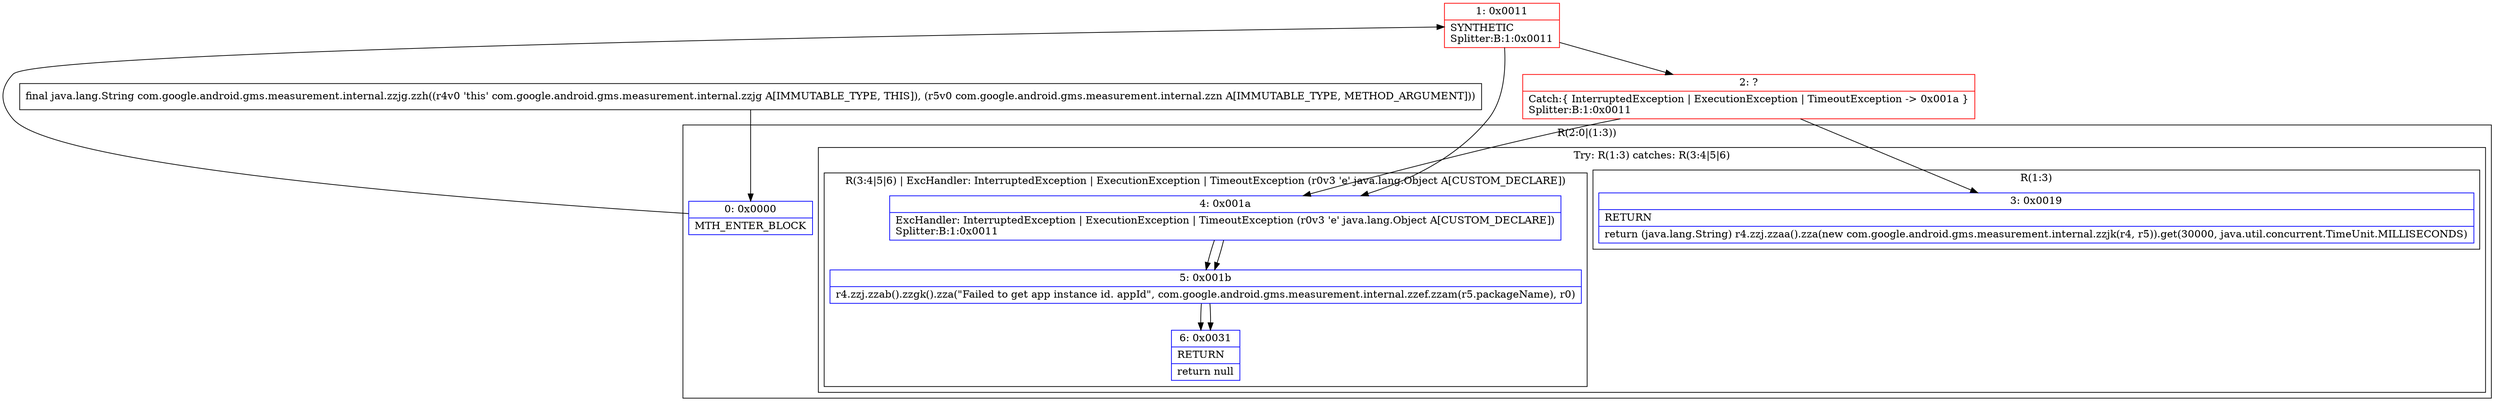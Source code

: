 digraph "CFG forcom.google.android.gms.measurement.internal.zzjg.zzh(Lcom\/google\/android\/gms\/measurement\/internal\/zzn;)Ljava\/lang\/String;" {
subgraph cluster_Region_864205051 {
label = "R(2:0|(1:3))";
node [shape=record,color=blue];
Node_0 [shape=record,label="{0\:\ 0x0000|MTH_ENTER_BLOCK\l}"];
subgraph cluster_TryCatchRegion_1092522344 {
label = "Try: R(1:3) catches: R(3:4|5|6)";
node [shape=record,color=blue];
subgraph cluster_Region_37465317 {
label = "R(1:3)";
node [shape=record,color=blue];
Node_3 [shape=record,label="{3\:\ 0x0019|RETURN\l|return (java.lang.String) r4.zzj.zzaa().zza(new com.google.android.gms.measurement.internal.zzjk(r4, r5)).get(30000, java.util.concurrent.TimeUnit.MILLISECONDS)\l}"];
}
subgraph cluster_Region_120927692 {
label = "R(3:4|5|6) | ExcHandler: InterruptedException \| ExecutionException \| TimeoutException (r0v3 'e' java.lang.Object A[CUSTOM_DECLARE])\l";
node [shape=record,color=blue];
Node_4 [shape=record,label="{4\:\ 0x001a|ExcHandler: InterruptedException \| ExecutionException \| TimeoutException (r0v3 'e' java.lang.Object A[CUSTOM_DECLARE])\lSplitter:B:1:0x0011\l}"];
Node_5 [shape=record,label="{5\:\ 0x001b|r4.zzj.zzab().zzgk().zza(\"Failed to get app instance id. appId\", com.google.android.gms.measurement.internal.zzef.zzam(r5.packageName), r0)\l}"];
Node_6 [shape=record,label="{6\:\ 0x0031|RETURN\l|return null\l}"];
}
}
}
subgraph cluster_Region_120927692 {
label = "R(3:4|5|6) | ExcHandler: InterruptedException \| ExecutionException \| TimeoutException (r0v3 'e' java.lang.Object A[CUSTOM_DECLARE])\l";
node [shape=record,color=blue];
Node_4 [shape=record,label="{4\:\ 0x001a|ExcHandler: InterruptedException \| ExecutionException \| TimeoutException (r0v3 'e' java.lang.Object A[CUSTOM_DECLARE])\lSplitter:B:1:0x0011\l}"];
Node_5 [shape=record,label="{5\:\ 0x001b|r4.zzj.zzab().zzgk().zza(\"Failed to get app instance id. appId\", com.google.android.gms.measurement.internal.zzef.zzam(r5.packageName), r0)\l}"];
Node_6 [shape=record,label="{6\:\ 0x0031|RETURN\l|return null\l}"];
}
Node_1 [shape=record,color=red,label="{1\:\ 0x0011|SYNTHETIC\lSplitter:B:1:0x0011\l}"];
Node_2 [shape=record,color=red,label="{2\:\ ?|Catch:\{ InterruptedException \| ExecutionException \| TimeoutException \-\> 0x001a \}\lSplitter:B:1:0x0011\l}"];
MethodNode[shape=record,label="{final java.lang.String com.google.android.gms.measurement.internal.zzjg.zzh((r4v0 'this' com.google.android.gms.measurement.internal.zzjg A[IMMUTABLE_TYPE, THIS]), (r5v0 com.google.android.gms.measurement.internal.zzn A[IMMUTABLE_TYPE, METHOD_ARGUMENT])) }"];
MethodNode -> Node_0;
Node_0 -> Node_1;
Node_4 -> Node_5;
Node_5 -> Node_6;
Node_4 -> Node_5;
Node_5 -> Node_6;
Node_1 -> Node_2;
Node_1 -> Node_4;
Node_2 -> Node_3;
Node_2 -> Node_4;
}

